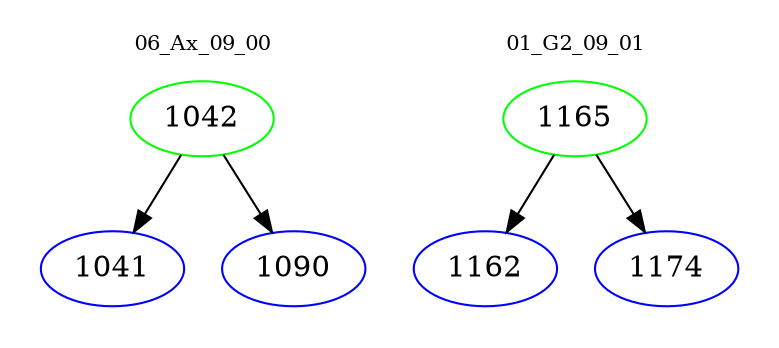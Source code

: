 digraph{
subgraph cluster_0 {
color = white
label = "06_Ax_09_00";
fontsize=10;
T0_1042 [label="1042", color="green"]
T0_1042 -> T0_1041 [color="black"]
T0_1041 [label="1041", color="blue"]
T0_1042 -> T0_1090 [color="black"]
T0_1090 [label="1090", color="blue"]
}
subgraph cluster_1 {
color = white
label = "01_G2_09_01";
fontsize=10;
T1_1165 [label="1165", color="green"]
T1_1165 -> T1_1162 [color="black"]
T1_1162 [label="1162", color="blue"]
T1_1165 -> T1_1174 [color="black"]
T1_1174 [label="1174", color="blue"]
}
}
